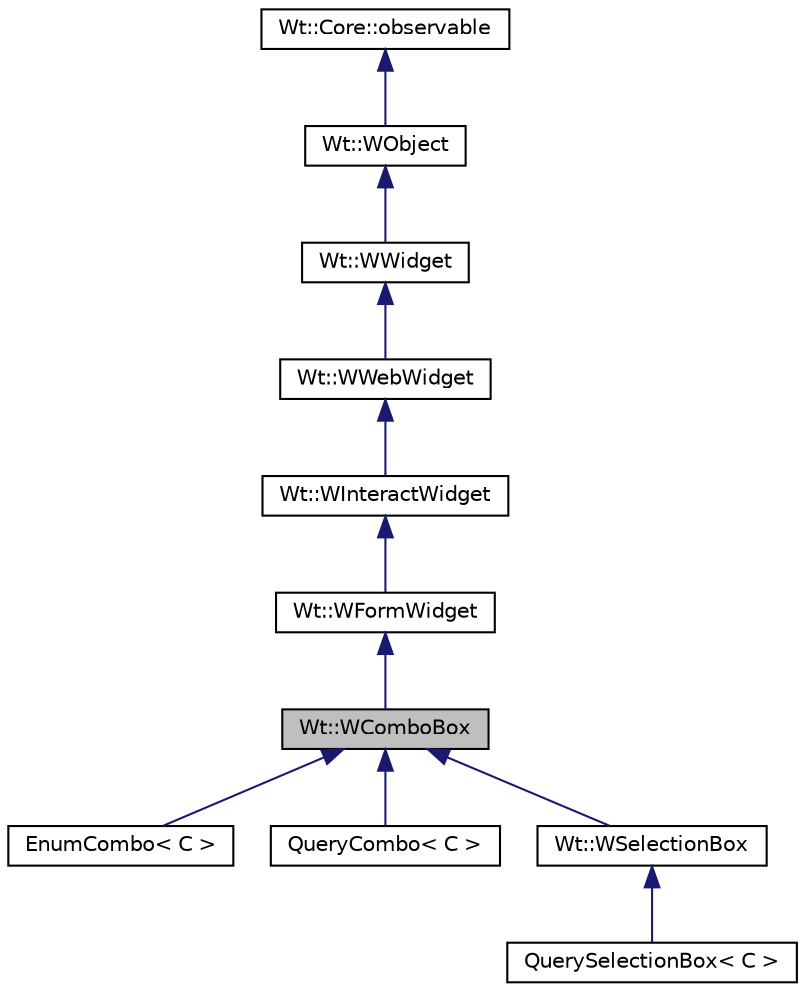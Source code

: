digraph "Wt::WComboBox"
{
 // LATEX_PDF_SIZE
  edge [fontname="Helvetica",fontsize="10",labelfontname="Helvetica",labelfontsize="10"];
  node [fontname="Helvetica",fontsize="10",shape=record];
  Node1 [label="Wt::WComboBox",height=0.2,width=0.4,color="black", fillcolor="grey75", style="filled", fontcolor="black",tooltip="A widget that provides a drop-down combo-box control."];
  Node2 -> Node1 [dir="back",color="midnightblue",fontsize="10",style="solid"];
  Node2 [label="Wt::WFormWidget",height=0.2,width=0.4,color="black", fillcolor="white", style="filled",URL="$classWt_1_1WFormWidget.html",tooltip="An abstract widget that corresponds to an HTML form element."];
  Node3 -> Node2 [dir="back",color="midnightblue",fontsize="10",style="solid"];
  Node3 [label="Wt::WInteractWidget",height=0.2,width=0.4,color="black", fillcolor="white", style="filled",URL="$classWt_1_1WInteractWidget.html",tooltip="An abstract widget that can receive user-interface interaction."];
  Node4 -> Node3 [dir="back",color="midnightblue",fontsize="10",style="solid"];
  Node4 [label="Wt::WWebWidget",height=0.2,width=0.4,color="black", fillcolor="white", style="filled",URL="$classWt_1_1WWebWidget.html",tooltip="A base class for widgets with an HTML counterpart."];
  Node5 -> Node4 [dir="back",color="midnightblue",fontsize="10",style="solid"];
  Node5 [label="Wt::WWidget",height=0.2,width=0.4,color="black", fillcolor="white", style="filled",URL="$classWt_1_1WWidget.html",tooltip="The abstract base class for a user-interface component."];
  Node6 -> Node5 [dir="back",color="midnightblue",fontsize="10",style="solid"];
  Node6 [label="Wt::WObject",height=0.2,width=0.4,color="black", fillcolor="white", style="filled",URL="$classWt_1_1WObject.html",tooltip="A base class for objects that participate in the signal/slot system."];
  Node7 -> Node6 [dir="back",color="midnightblue",fontsize="10",style="solid"];
  Node7 [label="Wt::Core::observable",height=0.2,width=0.4,color="black", fillcolor="white", style="filled",URL="$classWt_1_1Core_1_1observable.html",tooltip="A base class for objects whose life-time can be tracked."];
  Node1 -> Node8 [dir="back",color="midnightblue",fontsize="10",style="solid"];
  Node8 [label="EnumCombo\< C \>",height=0.2,width=0.4,color="black", fillcolor="white", style="filled",URL="$classEnumCombo.html",tooltip=" "];
  Node1 -> Node9 [dir="back",color="midnightblue",fontsize="10",style="solid"];
  Node9 [label="QueryCombo\< C \>",height=0.2,width=0.4,color="black", fillcolor="white", style="filled",URL="$classQueryCombo.html",tooltip=" "];
  Node1 -> Node10 [dir="back",color="midnightblue",fontsize="10",style="solid"];
  Node10 [label="Wt::WSelectionBox",height=0.2,width=0.4,color="black", fillcolor="white", style="filled",URL="$classWt_1_1WSelectionBox.html",tooltip="A selection box allows selection from a list of options."];
  Node10 -> Node11 [dir="back",color="midnightblue",fontsize="10",style="solid"];
  Node11 [label="QuerySelectionBox\< C \>",height=0.2,width=0.4,color="black", fillcolor="white", style="filled",URL="$classQuerySelectionBox.html",tooltip=" "];
}
